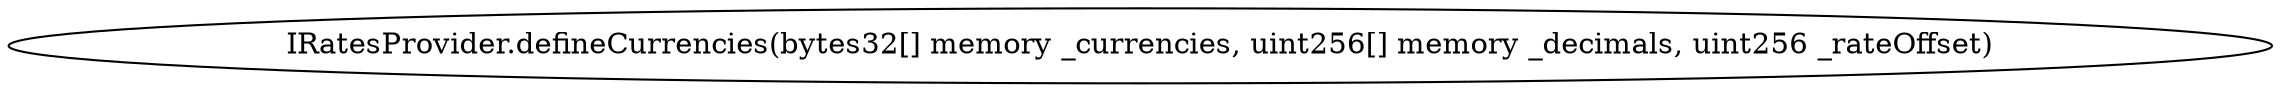digraph "" {
	graph [bb="0,0,917.7,36"];
	node [label="\N"];
	"IRatesProvider.defineCurrencies(bytes32[] memory _currencies, uint256[] memory _decimals, uint256 _rateOffset)"	 [height=0.5,
		pos="458.85,18",
		width=12.746];
}
digraph "" {
	graph [bb="0,0,917.7,36"];
	node [label="\N"];
	"IRatesProvider.defineCurrencies(bytes32[] memory _currencies, uint256[] memory _decimals, uint256 _rateOffset)"	 [height=0.5,
		pos="458.85,18",
		width=12.746];
}
digraph "" {
	graph [bb="0,0,917.7,36"];
	node [label="\N"];
	"IRatesProvider.defineCurrencies(bytes32[] memory _currencies, uint256[] memory _decimals, uint256 _rateOffset)"	 [height=0.5,
		pos="458.85,18",
		width=12.746];
}
digraph "" {
	graph [bb="0,0,917.7,36"];
	node [label="\N"];
	"IRatesProvider.defineCurrencies(bytes32[] memory _currencies, uint256[] memory _decimals, uint256 _rateOffset)"	 [height=0.5,
		pos="458.85,18",
		width=12.746];
}
digraph "" {
	graph [bb="0,0,917.7,36"];
	node [label="\N"];
	"IRatesProvider.defineCurrencies(bytes32[] memory _currencies, uint256[] memory _decimals, uint256 _rateOffset)"	 [height=0.5,
		pos="458.85,18",
		width=12.746];
}
